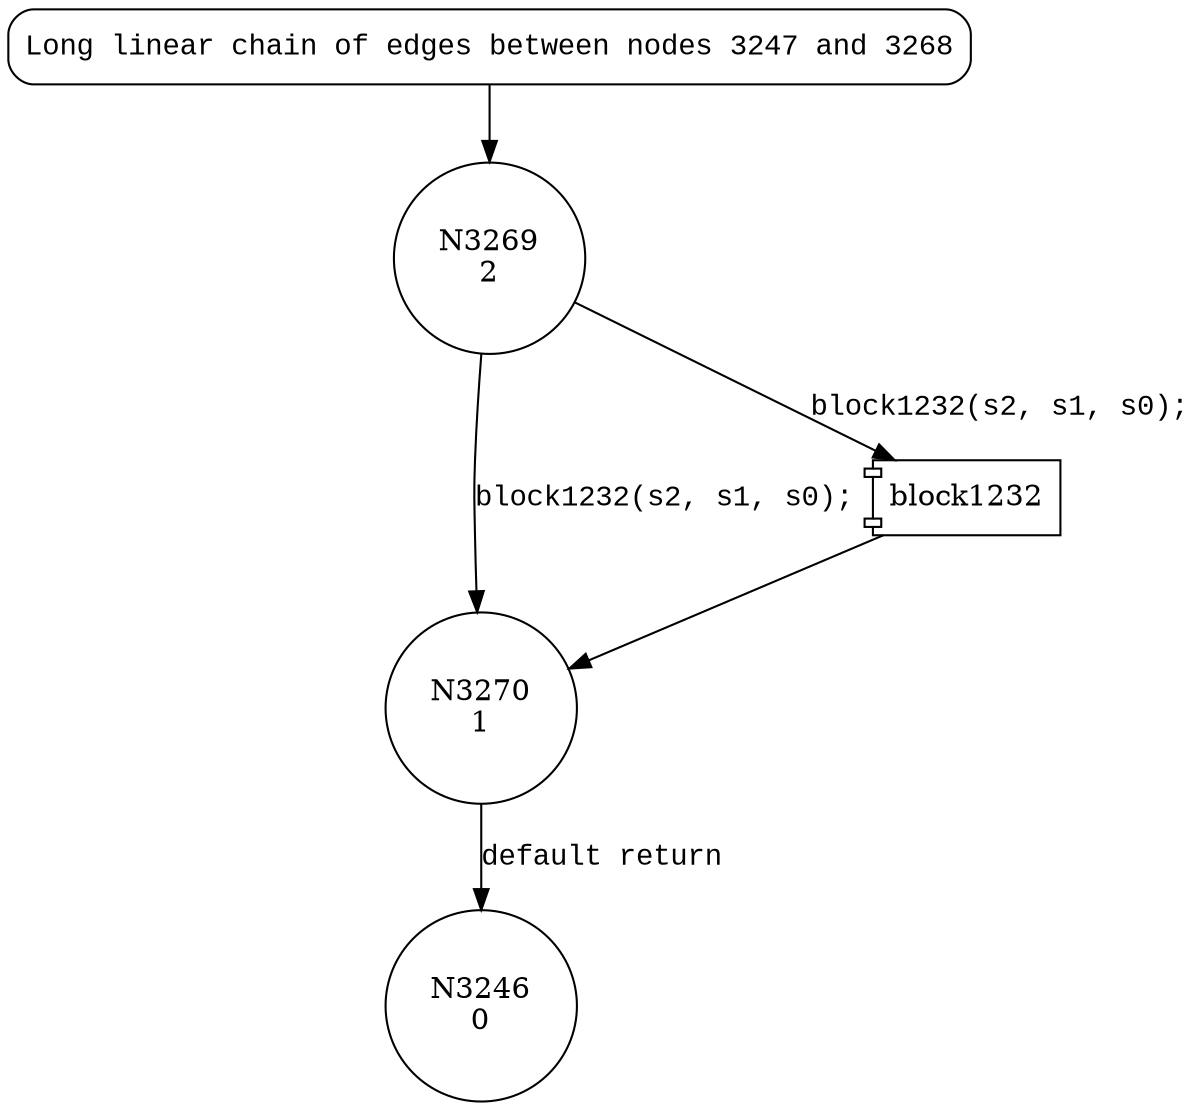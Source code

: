 digraph block3468 {
3269 [shape="circle" label="N3269\n2"]
3270 [shape="circle" label="N3270\n1"]
3246 [shape="circle" label="N3246\n0"]
3247 [style="filled,bold" penwidth="1" fillcolor="white" fontname="Courier New" shape="Mrecord" label="Long linear chain of edges between nodes 3247 and 3268"]
3247 -> 3269[label=""]
100201 [shape="component" label="block1232"]
3269 -> 100201 [label="block1232(s2, s1, s0);" fontname="Courier New"]
100201 -> 3270 [label="" fontname="Courier New"]
3269 -> 3270 [label="block1232(s2, s1, s0);" fontname="Courier New"]
3270 -> 3246 [label="default return" fontname="Courier New"]
}